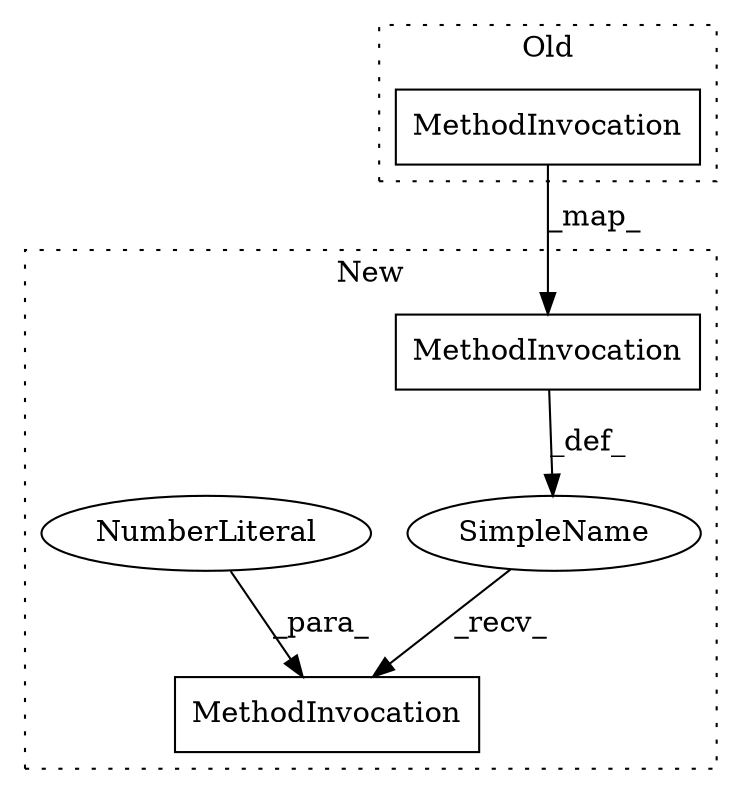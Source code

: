 digraph G {
subgraph cluster0 {
3 [label="MethodInvocation" a="32" s="9552,9567" l="9,1" shape="box"];
label = "Old";
style="dotted";
}
subgraph cluster1 {
1 [label="MethodInvocation" a="32" s="9608,9619" l="10,1" shape="box"];
2 [label="MethodInvocation" a="32" s="9591,9606" l="9,1" shape="box"];
4 [label="NumberLiteral" a="34" s="9618" l="1" shape="ellipse"];
5 [label="SimpleName" a="42" s="" l="" shape="ellipse"];
label = "New";
style="dotted";
}
2 -> 5 [label="_def_"];
3 -> 2 [label="_map_"];
4 -> 1 [label="_para_"];
5 -> 1 [label="_recv_"];
}